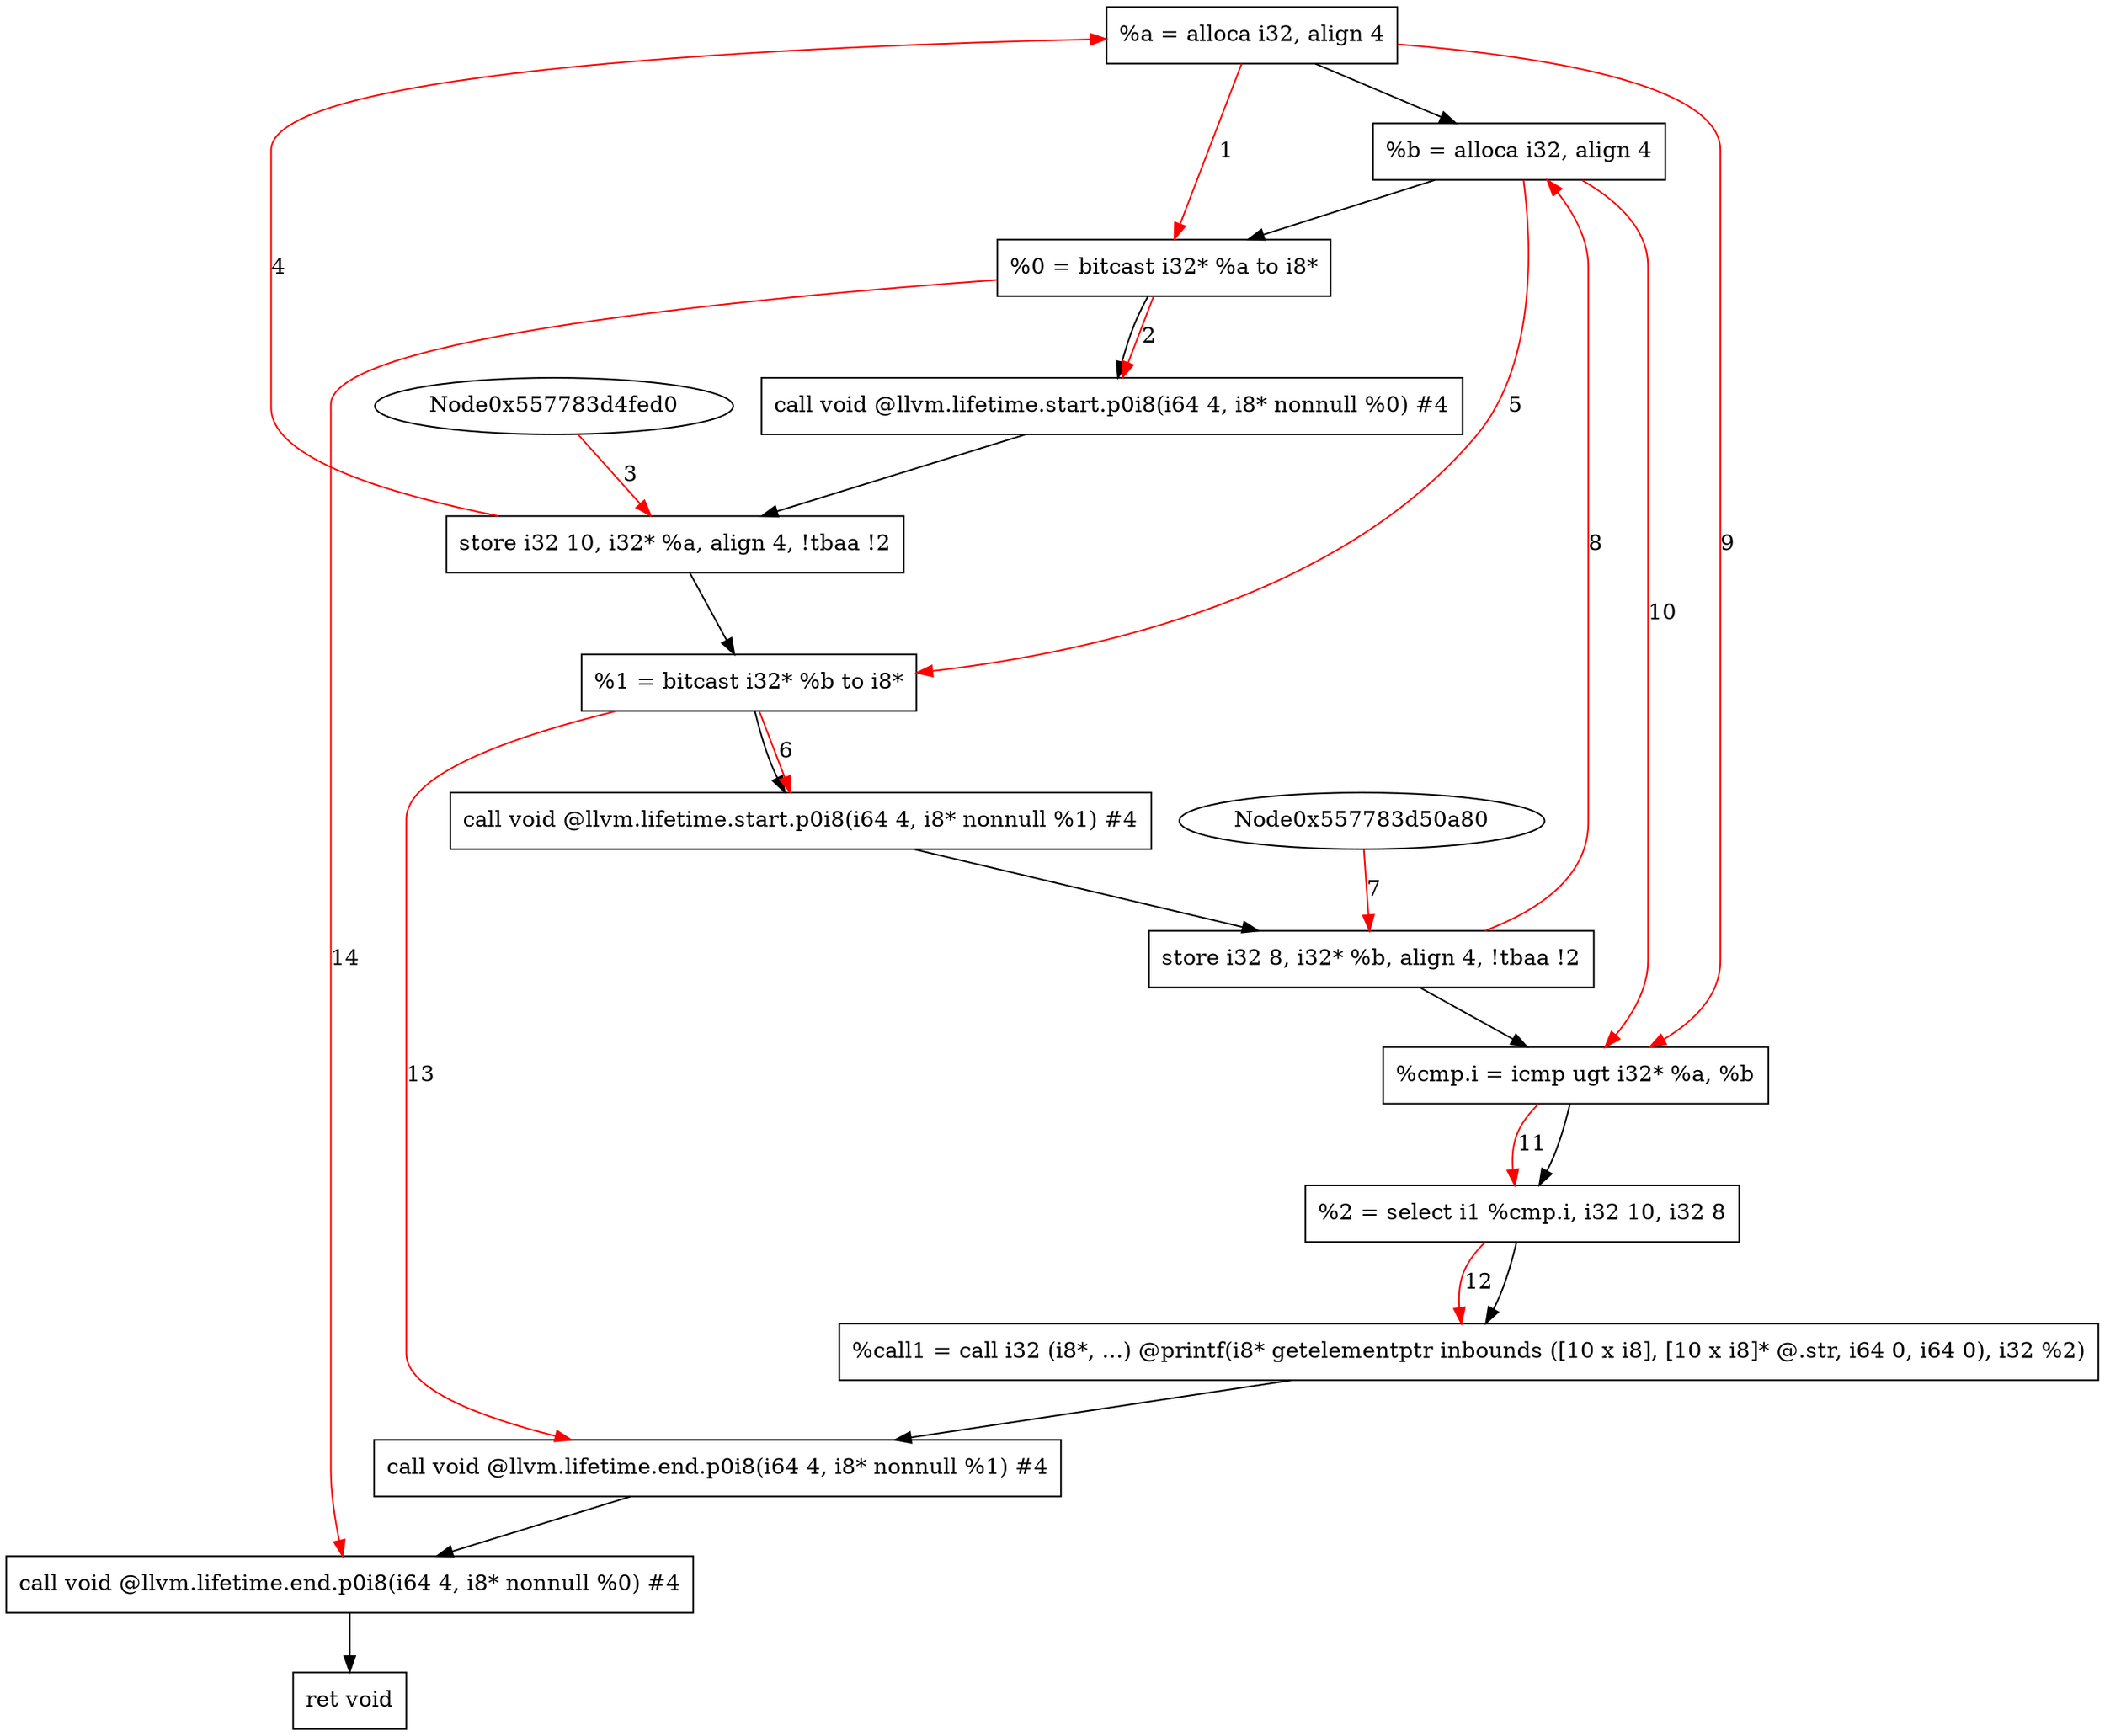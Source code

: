 digraph "CDFG for'main' function" {
	Node0x557783d4f728[shape=record, label="  %a = alloca i32, align 4"]
	Node0x557783d4fde8[shape=record, label="  %b = alloca i32, align 4"]
	Node0x557783d4fe68[shape=record, label="  %0 = bitcast i32* %a to i8*"]
	Node0x557783d502c8[shape=record, label="  call void @llvm.lifetime.start.p0i8(i64 4, i8* nonnull %0) #4"]
	Node0x557783d503c0[shape=record, label="  store i32 10, i32* %a, align 4, !tbaa !2"]
	Node0x557783d50a38[shape=record, label="  %1 = bitcast i32* %b to i8*"]
	Node0x557783d50b68[shape=record, label="  call void @llvm.lifetime.start.p0i8(i64 4, i8* nonnull %1) #4"]
	Node0x557783d50c40[shape=record, label="  store i32 8, i32* %b, align 4, !tbaa !2"]
	Node0x557783d50cc0[shape=record, label="  %cmp.i = icmp ugt i32* %a, %b"]
	Node0x557783ce4468[shape=record, label="  %2 = select i1 %cmp.i, i32 10, i32 8"]
	Node0x557783d51098[shape=record, label="  %call1 = call i32 (i8*, ...) @printf(i8* getelementptr inbounds ([10 x i8], [10 x i8]* @.str, i64 0, i64 0), i32 %2)"]
	Node0x557783d51368[shape=record, label="  call void @llvm.lifetime.end.p0i8(i64 4, i8* nonnull %1) #4"]
	Node0x557783d514c8[shape=record, label="  call void @llvm.lifetime.end.p0i8(i64 4, i8* nonnull %0) #4"]
	Node0x557783d51570[shape=record, label="  ret void"]
	Node0x557783d4f728 -> Node0x557783d4fde8
	Node0x557783d4fde8 -> Node0x557783d4fe68
	Node0x557783d4fe68 -> Node0x557783d502c8
	Node0x557783d502c8 -> Node0x557783d503c0
	Node0x557783d503c0 -> Node0x557783d50a38
	Node0x557783d50a38 -> Node0x557783d50b68
	Node0x557783d50b68 -> Node0x557783d50c40
	Node0x557783d50c40 -> Node0x557783d50cc0
	Node0x557783d50cc0 -> Node0x557783ce4468
	Node0x557783ce4468 -> Node0x557783d51098
	Node0x557783d51098 -> Node0x557783d51368
	Node0x557783d51368 -> Node0x557783d514c8
	Node0x557783d514c8 -> Node0x557783d51570
edge [color=red]
	Node0x557783d4f728 -> Node0x557783d4fe68[label="1"]
	Node0x557783d4fe68 -> Node0x557783d502c8[label="2"]
	Node0x557783d4fed0 -> Node0x557783d503c0[label="3"]
	Node0x557783d503c0 -> Node0x557783d4f728[label="4"]
	Node0x557783d4fde8 -> Node0x557783d50a38[label="5"]
	Node0x557783d50a38 -> Node0x557783d50b68[label="6"]
	Node0x557783d50a80 -> Node0x557783d50c40[label="7"]
	Node0x557783d50c40 -> Node0x557783d4fde8[label="8"]
	Node0x557783d4f728 -> Node0x557783d50cc0[label="9"]
	Node0x557783d4fde8 -> Node0x557783d50cc0[label="10"]
	Node0x557783d50cc0 -> Node0x557783ce4468[label="11"]
	Node0x557783ce4468 -> Node0x557783d51098[label="12"]
	Node0x557783d50a38 -> Node0x557783d51368[label="13"]
	Node0x557783d4fe68 -> Node0x557783d514c8[label="14"]
}
